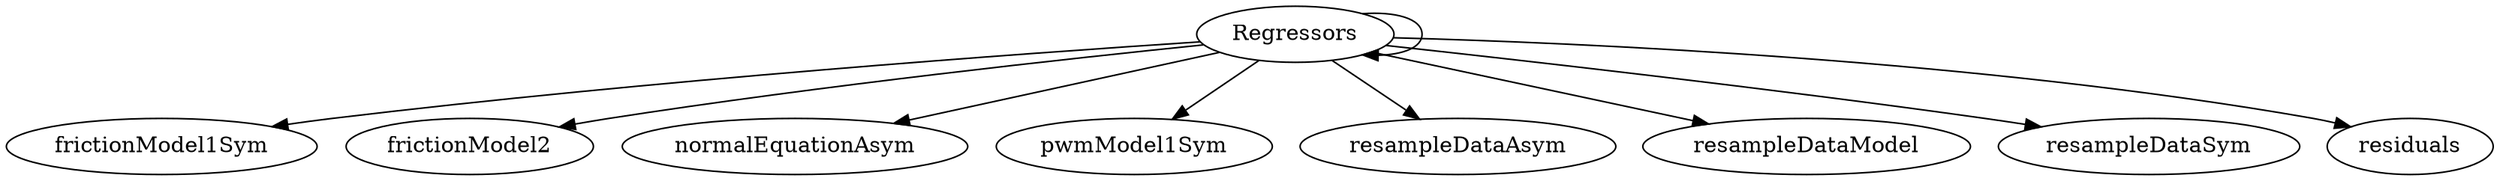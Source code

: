 /* Created by mdot for Matlab */
digraph m2html {
  Regressors -> Regressors;
  Regressors -> frictionModel1Sym;
  Regressors -> frictionModel2;
  Regressors -> normalEquationAsym;
  Regressors -> pwmModel1Sym;
  Regressors -> resampleDataAsym;
  Regressors -> resampleDataModel;
  Regressors -> resampleDataSym;
  Regressors -> residuals;

  Regressors [URL="Regressors.html"];
  frictionModel1Sym [URL="frictionModel1Sym.html"];
  frictionModel2 [URL="frictionModel2.html"];
  normalEquationAsym [URL="normalEquationAsym.html"];
  pwmModel1Sym [URL="pwmModel1Sym.html"];
  resampleDataAsym [URL="resampleDataAsym.html"];
  resampleDataModel [URL="resampleDataModel.html"];
  resampleDataSym [URL="resampleDataSym.html"];
  residuals [URL="residuals.html"];
}
